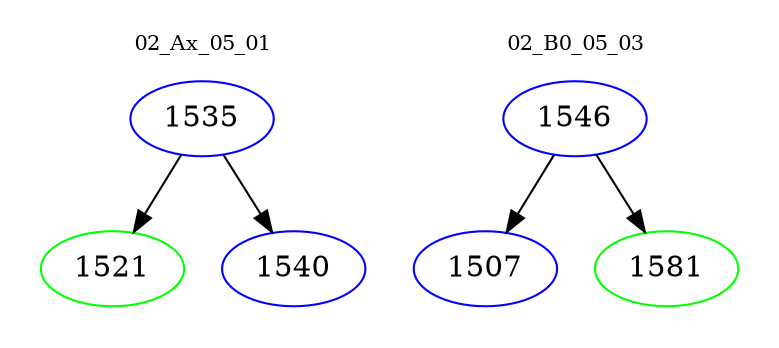 digraph{
subgraph cluster_0 {
color = white
label = "02_Ax_05_01";
fontsize=10;
T0_1535 [label="1535", color="blue"]
T0_1535 -> T0_1521 [color="black"]
T0_1521 [label="1521", color="green"]
T0_1535 -> T0_1540 [color="black"]
T0_1540 [label="1540", color="blue"]
}
subgraph cluster_1 {
color = white
label = "02_B0_05_03";
fontsize=10;
T1_1546 [label="1546", color="blue"]
T1_1546 -> T1_1507 [color="black"]
T1_1507 [label="1507", color="blue"]
T1_1546 -> T1_1581 [color="black"]
T1_1581 [label="1581", color="green"]
}
}
